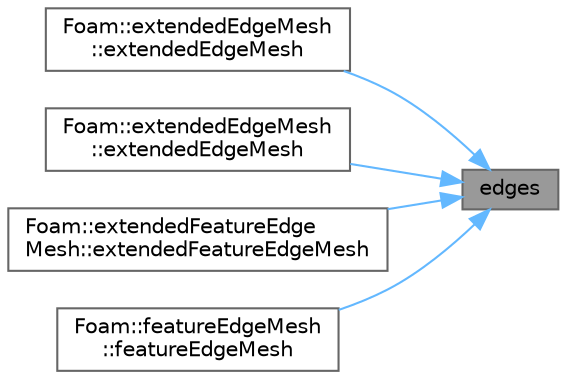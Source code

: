 digraph "edges"
{
 // LATEX_PDF_SIZE
  bgcolor="transparent";
  edge [fontname=Helvetica,fontsize=10,labelfontname=Helvetica,labelfontsize=10];
  node [fontname=Helvetica,fontsize=10,shape=box,height=0.2,width=0.4];
  rankdir="RL";
  Node1 [id="Node000001",label="edges",height=0.2,width=0.4,color="gray40", fillcolor="grey60", style="filled", fontcolor="black",tooltip=" "];
  Node1 -> Node2 [id="edge1_Node000001_Node000002",dir="back",color="steelblue1",style="solid",tooltip=" "];
  Node2 [id="Node000002",label="Foam::extendedEdgeMesh\l::extendedEdgeMesh",height=0.2,width=0.4,color="grey40", fillcolor="white", style="filled",URL="$classFoam_1_1extendedEdgeMesh.html#ab321c576c0da50cfd4f005c07655f2e8",tooltip=" "];
  Node1 -> Node3 [id="edge2_Node000001_Node000003",dir="back",color="steelblue1",style="solid",tooltip=" "];
  Node3 [id="Node000003",label="Foam::extendedEdgeMesh\l::extendedEdgeMesh",height=0.2,width=0.4,color="grey40", fillcolor="white", style="filled",URL="$classFoam_1_1extendedEdgeMesh.html#a9cb69c81d62393c1e2329e9174efb25d",tooltip=" "];
  Node1 -> Node4 [id="edge3_Node000001_Node000004",dir="back",color="steelblue1",style="solid",tooltip=" "];
  Node4 [id="Node000004",label="Foam::extendedFeatureEdge\lMesh::extendedFeatureEdgeMesh",height=0.2,width=0.4,color="grey40", fillcolor="white", style="filled",URL="$classFoam_1_1extendedFeatureEdgeMesh.html#ab8e2bfd52f51021eec681c093a78bf7b",tooltip=" "];
  Node1 -> Node5 [id="edge4_Node000001_Node000005",dir="back",color="steelblue1",style="solid",tooltip=" "];
  Node5 [id="Node000005",label="Foam::featureEdgeMesh\l::featureEdgeMesh",height=0.2,width=0.4,color="grey40", fillcolor="white", style="filled",URL="$classFoam_1_1featureEdgeMesh.html#a7a53d15d141d0e33f9a731001cef160d",tooltip=" "];
}
